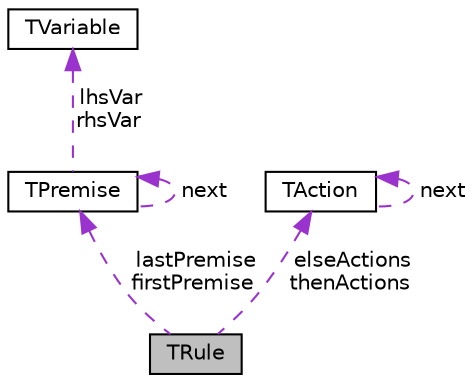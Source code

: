 digraph "TRule"
{
  edge [fontname="Helvetica",fontsize="10",labelfontname="Helvetica",labelfontsize="10"];
  node [fontname="Helvetica",fontsize="10",shape=record];
  Node1 [label="TRule",height=0.2,width=0.4,color="black", fillcolor="grey75", style="filled", fontcolor="black"];
  Node2 -> Node1 [dir="back",color="darkorchid3",fontsize="10",style="dashed",label=" lastPremise\nfirstPremise" ,fontname="Helvetica"];
  Node2 [label="TPremise",height=0.2,width=0.4,color="black", fillcolor="white", style="filled",URL="$dd/d97/struct_t_premise.html"];
  Node2 -> Node2 [dir="back",color="darkorchid3",fontsize="10",style="dashed",label=" next" ,fontname="Helvetica"];
  Node3 -> Node2 [dir="back",color="darkorchid3",fontsize="10",style="dashed",label=" lhsVar\nrhsVar" ,fontname="Helvetica"];
  Node3 [label="TVariable",height=0.2,width=0.4,color="black", fillcolor="white", style="filled",URL="$d1/d95/struct_t_variable.html"];
  Node4 -> Node1 [dir="back",color="darkorchid3",fontsize="10",style="dashed",label=" elseActions\nthenActions" ,fontname="Helvetica"];
  Node4 [label="TAction",height=0.2,width=0.4,color="black", fillcolor="white", style="filled",URL="$d1/de0/struct_t_action.html"];
  Node4 -> Node4 [dir="back",color="darkorchid3",fontsize="10",style="dashed",label=" next" ,fontname="Helvetica"];
}
